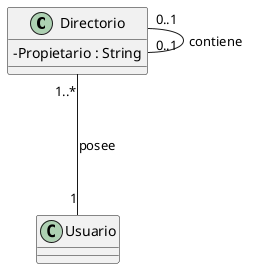 @startuml
'https://plantuml.com/sequence-diagram

skinparam classAttributeIconSize 0

Directorio "0..1" --- "0..1" Directorio : contiene
Directorio "1..*" --- "1" Usuario : posee

class Directorio {
    - Propietario : String
}

class Usuario {

}
@enduml